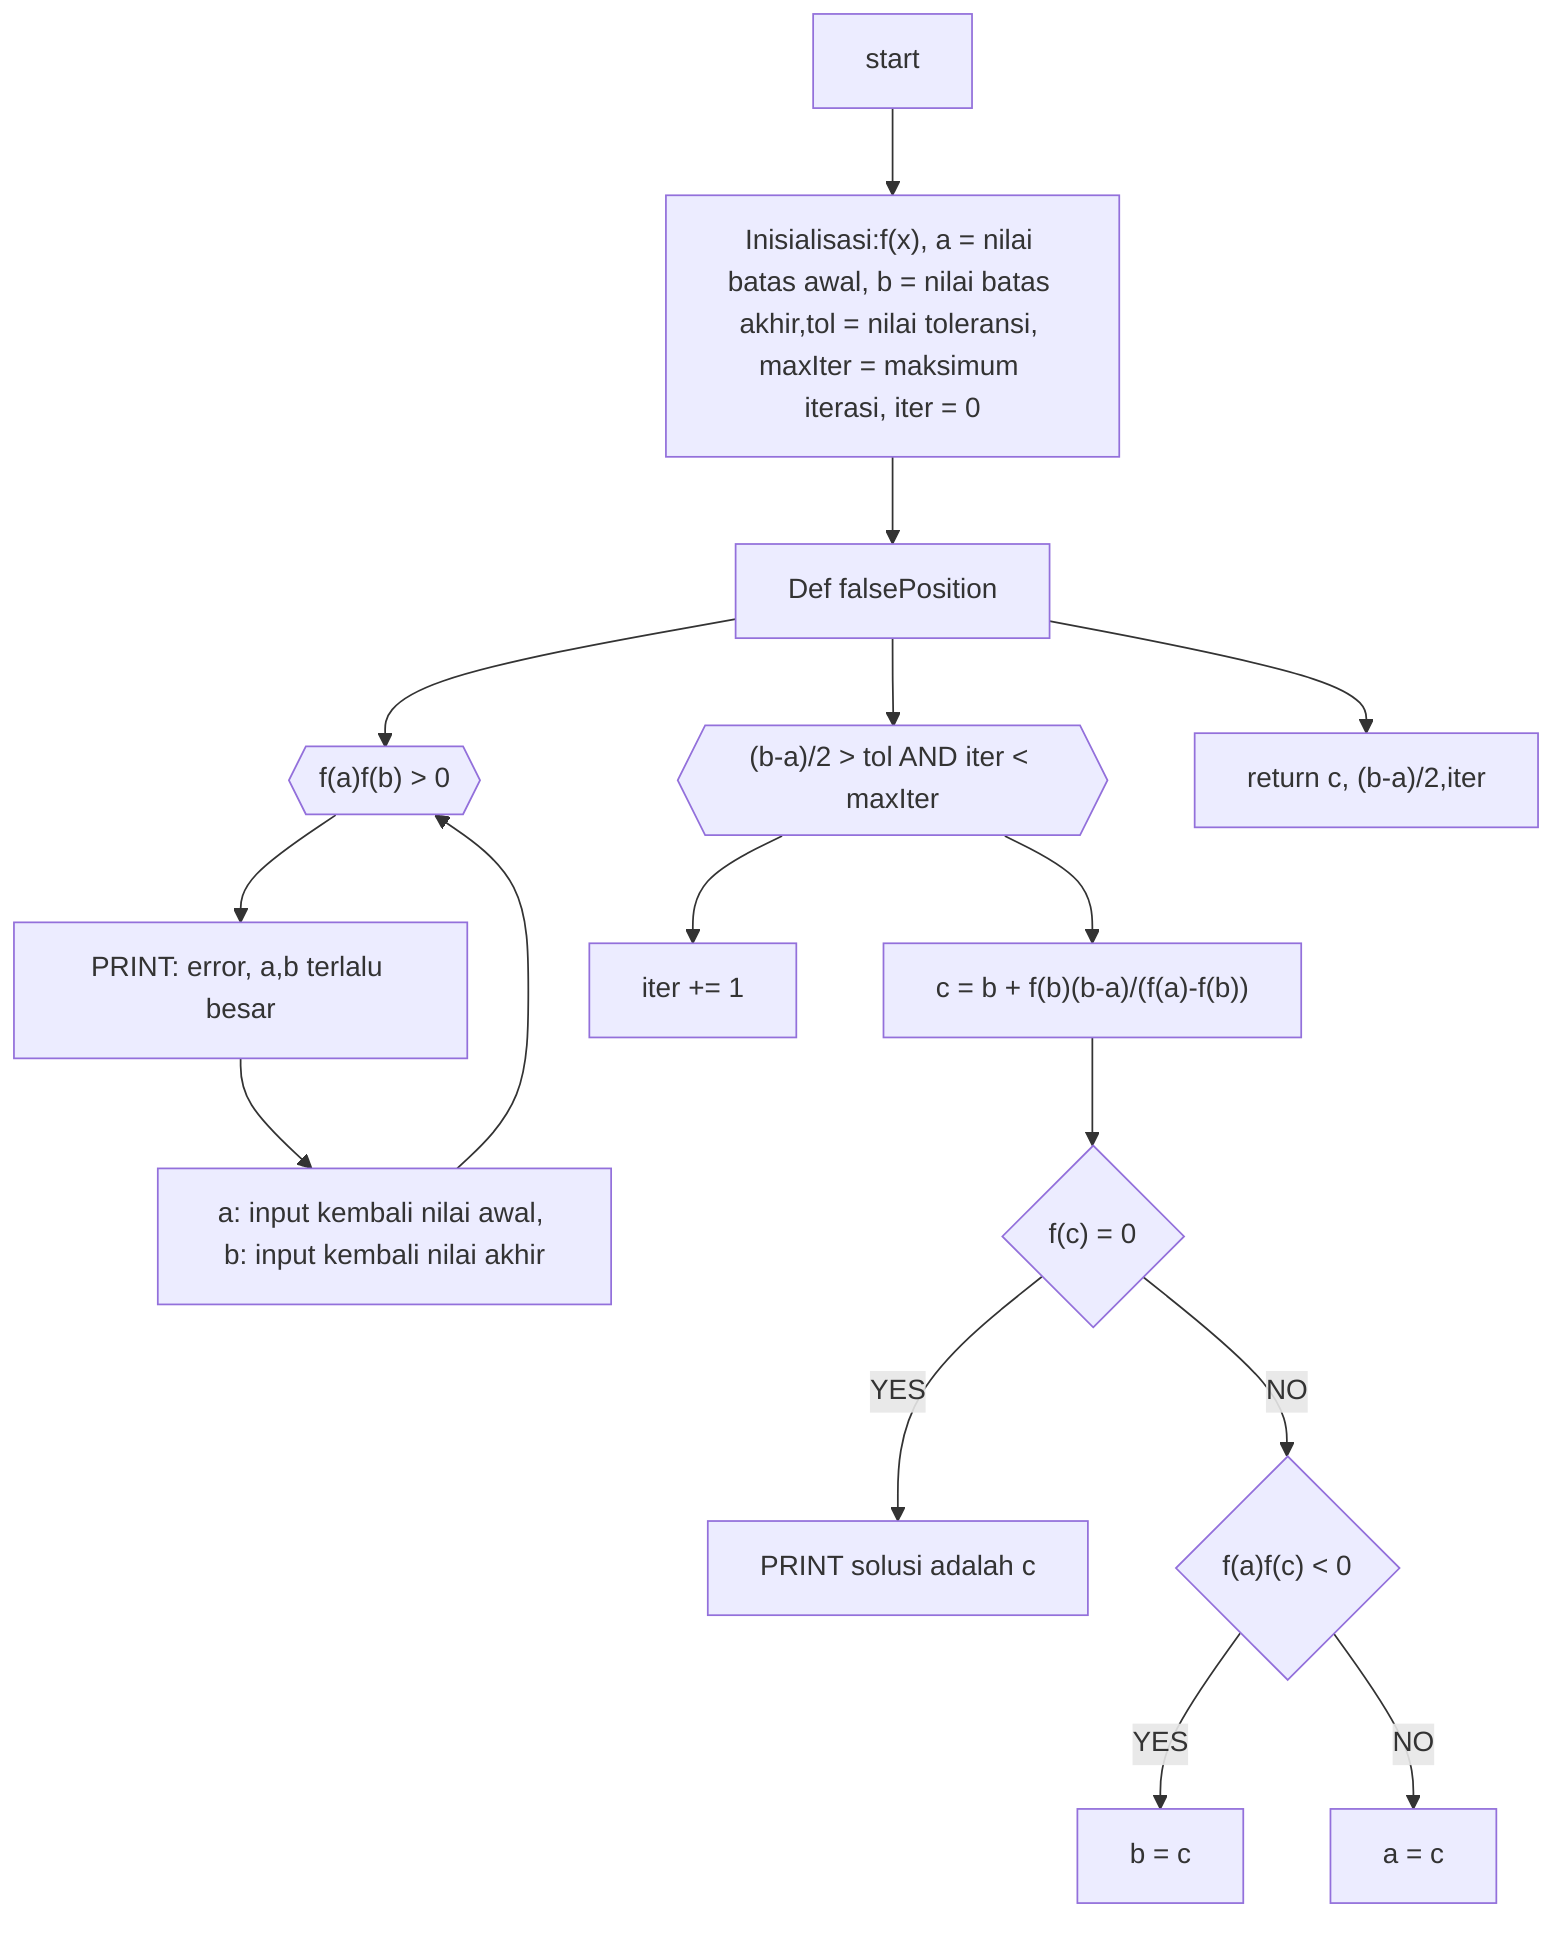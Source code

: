 flowchart TD;
    A[start] --> B["Inisialisasi:f(x), a = nilai batas awal, b = nilai batas akhir,tol = nilai toleransi, maxIter = maksimum iterasi, iter = 0"]
    B --> Z["Def falsePosition"]
    Z --> C{{"f(a)f(b) > 0"}}
    C --> D["PRINT: error, a,b terlalu besar"]
    D --> E["a: input kembali nilai awal, b: input kembali nilai akhir"]
    E --> C
    Z --> G{{"(b-a)/2 > tol AND iter < maxIter"}}
    G -->H["c = b + f(b)(b-a)/(f(a)-f(b))"]
    H --> I{"f(c) = 0"}
    I -->|YES| J["PRINT solusi adalah c"]
    I -->|NO| K{"f(a)f(c) < 0"} 
    K --> |YES| L["b = c"]
    K --> |NO| M["a = c"]
    G --> N["iter += 1"]
    Z --> X["return c, (b-a)/2,iter"]